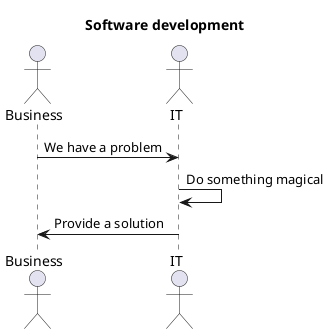 @startuml
title Software development


Actor Business
Actor IT
Business->IT: We have a problem
IT -> IT : Do something magical
IT -> Business :  Provide a solution

@enduml